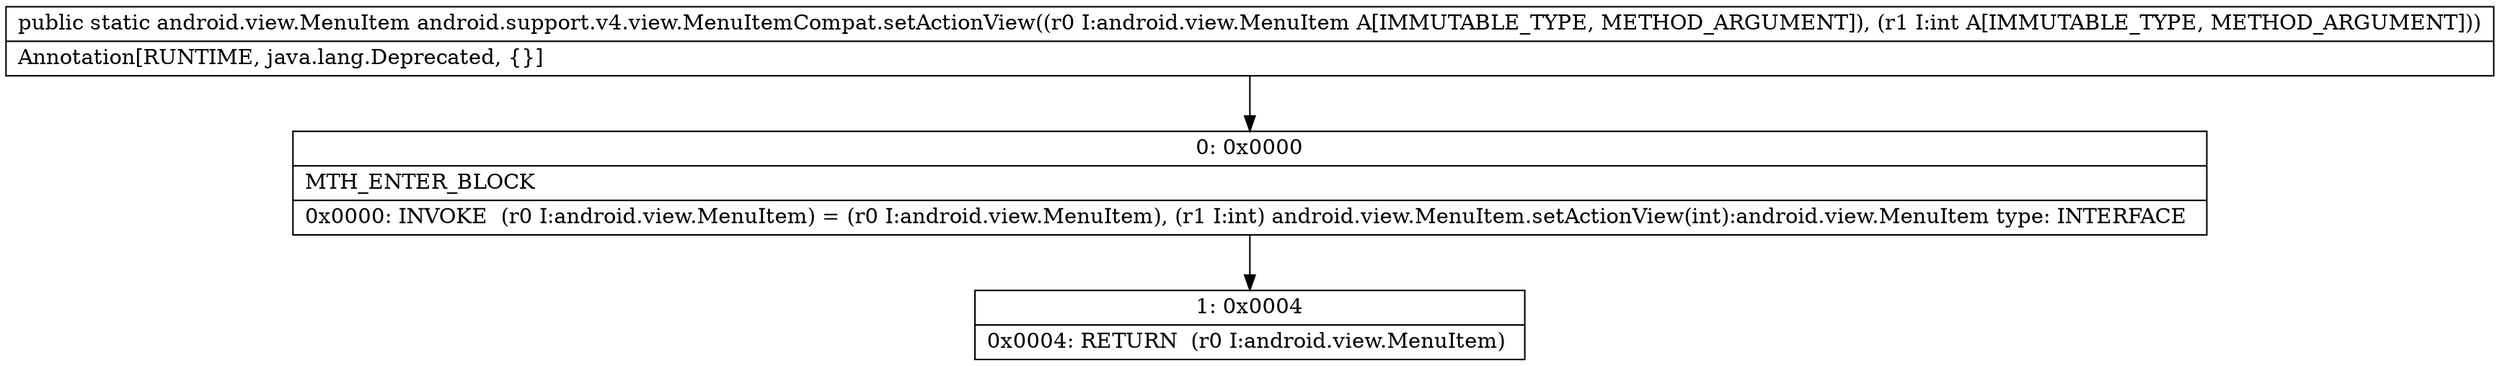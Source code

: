 digraph "CFG forandroid.support.v4.view.MenuItemCompat.setActionView(Landroid\/view\/MenuItem;I)Landroid\/view\/MenuItem;" {
Node_0 [shape=record,label="{0\:\ 0x0000|MTH_ENTER_BLOCK\l|0x0000: INVOKE  (r0 I:android.view.MenuItem) = (r0 I:android.view.MenuItem), (r1 I:int) android.view.MenuItem.setActionView(int):android.view.MenuItem type: INTERFACE \l}"];
Node_1 [shape=record,label="{1\:\ 0x0004|0x0004: RETURN  (r0 I:android.view.MenuItem) \l}"];
MethodNode[shape=record,label="{public static android.view.MenuItem android.support.v4.view.MenuItemCompat.setActionView((r0 I:android.view.MenuItem A[IMMUTABLE_TYPE, METHOD_ARGUMENT]), (r1 I:int A[IMMUTABLE_TYPE, METHOD_ARGUMENT]))  | Annotation[RUNTIME, java.lang.Deprecated, \{\}]\l}"];
MethodNode -> Node_0;
Node_0 -> Node_1;
}

